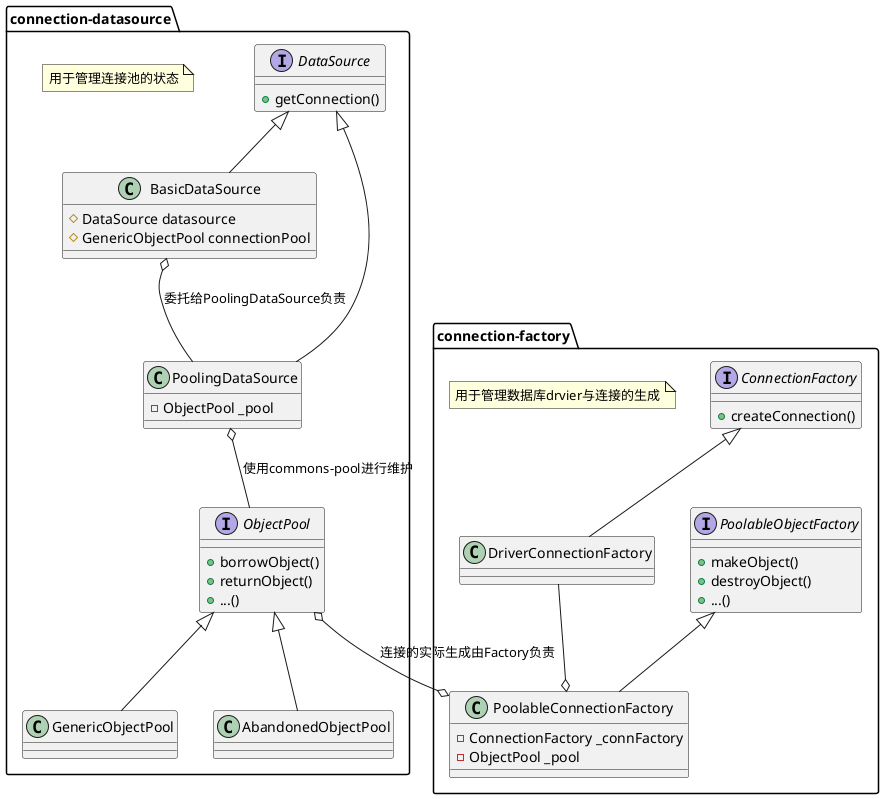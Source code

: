@startuml

package connection-datasource {
  interface DataSource {
    +getConnection()
  }

  class BasicDataSource {
    #DataSource datasource
    #GenericObjectPool connectionPool
  }

  class PoolingDataSource {
    -ObjectPool _pool
  }

  interface ObjectPool {
    +borrowObject()
    +returnObject()
    +...()
  }

  ObjectPool <|-- GenericObjectPool
  ObjectPool <|-- AbandonedObjectPool

  DataSource <|-- BasicDataSource
  DataSource <|-- PoolingDataSource
  BasicDataSource o-- PoolingDataSource : 委托给PoolingDataSource负责
  PoolingDataSource o-- ObjectPool : 使用commons-pool进行维护

  note as T2
    用于管理连接池的状态
  end note
}

package connection-factory {
  interface PoolableObjectFactory {
    +makeObject()
    +destroyObject()
    +...()
  }

  class PoolableConnectionFactory {
    -ConnectionFactory _connFactory
    -ObjectPool _pool
  }

  interface ConnectionFactory {
    +createConnection()
  }

  ConnectionFactory <|-- DriverConnectionFactory
  PoolableObjectFactory <|-- PoolableConnectionFactory
  ObjectPool o--o PoolableConnectionFactory : 连接的实际生成由Factory负责
  DriverConnectionFactory --o PoolableConnectionFactory

  note as T1
    用于管理数据库drvier与连接的生成
  end note
}

@enduml